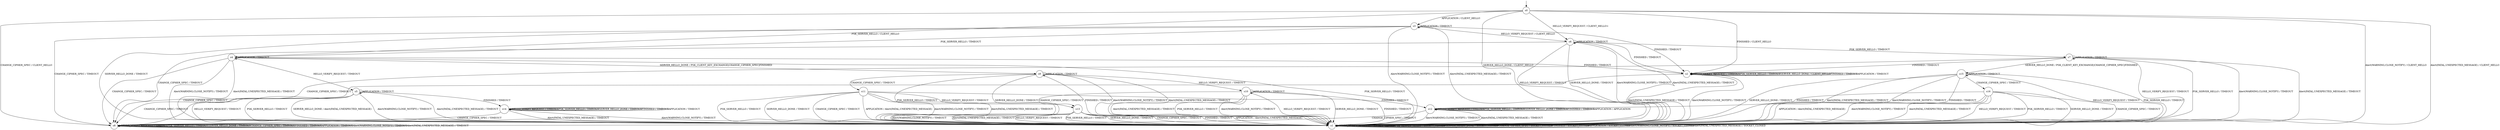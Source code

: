 digraph g {

	s0 [shape="circle" label="s0"];
	s1 [shape="circle" label="s1"];
	s2 [shape="circle" label="s2"];
	s3 [shape="circle" label="s3"];
	s4 [shape="circle" label="s4"];
	s5 [shape="circle" label="s5"];
	s6 [shape="circle" label="s6"];
	s7 [shape="circle" label="s7"];
	s8 [shape="circle" label="s8"];
	s9 [shape="circle" label="s9"];
	s10 [shape="circle" label="s10"];
	s11 [shape="circle" label="s11"];
	s12 [shape="circle" label="s12"];
	s13 [shape="circle" label="s13"];
	s14 [shape="circle" label="s14"];
	s15 [shape="circle" label="s15"];
	s16 [shape="circle" label="s16"];
	s0 -> s6 [label="HELLO_VERIFY_REQUEST / CLIENT_HELLO+"];
	s0 -> s4 [label="PSK_SERVER_HELLO / CLIENT_HELLO"];
	s0 -> s1 [label="SERVER_HELLO_DONE / CLIENT_HELLO"];
	s0 -> s8 [label="CHANGE_CIPHER_SPEC / CLIENT_HELLO"];
	s0 -> s2 [label="FINISHED / CLIENT_HELLO"];
	s0 -> s3 [label="APPLICATION / CLIENT_HELLO"];
	s0 -> s1 [label="Alert(WARNING,CLOSE_NOTIFY) / CLIENT_HELLO"];
	s0 -> s1 [label="Alert(FATAL,UNEXPECTED_MESSAGE) / CLIENT_HELLO"];
	s1 -> s1 [label="HELLO_VERIFY_REQUEST / SOCKET_CLOSED"];
	s1 -> s1 [label="PSK_SERVER_HELLO / SOCKET_CLOSED"];
	s1 -> s1 [label="SERVER_HELLO_DONE / SOCKET_CLOSED"];
	s1 -> s1 [label="CHANGE_CIPHER_SPEC / SOCKET_CLOSED"];
	s1 -> s1 [label="FINISHED / SOCKET_CLOSED"];
	s1 -> s1 [label="APPLICATION / SOCKET_CLOSED"];
	s1 -> s1 [label="Alert(WARNING,CLOSE_NOTIFY) / SOCKET_CLOSED"];
	s1 -> s1 [label="Alert(FATAL,UNEXPECTED_MESSAGE) / SOCKET_CLOSED"];
	s2 -> s2 [label="HELLO_VERIFY_REQUEST / TIMEOUT"];
	s2 -> s2 [label="PSK_SERVER_HELLO / TIMEOUT"];
	s2 -> s2 [label="SERVER_HELLO_DONE / CLIENT_HELLO"];
	s2 -> s8 [label="CHANGE_CIPHER_SPEC / TIMEOUT"];
	s2 -> s2 [label="FINISHED / TIMEOUT"];
	s2 -> s2 [label="APPLICATION / TIMEOUT"];
	s2 -> s1 [label="Alert(WARNING,CLOSE_NOTIFY) / TIMEOUT"];
	s2 -> s1 [label="Alert(FATAL,UNEXPECTED_MESSAGE) / TIMEOUT"];
	s3 -> s6 [label="HELLO_VERIFY_REQUEST / CLIENT_HELLO"];
	s3 -> s4 [label="PSK_SERVER_HELLO / TIMEOUT"];
	s3 -> s1 [label="SERVER_HELLO_DONE / TIMEOUT"];
	s3 -> s8 [label="CHANGE_CIPHER_SPEC / TIMEOUT"];
	s3 -> s2 [label="FINISHED / TIMEOUT"];
	s3 -> s3 [label="APPLICATION / TIMEOUT"];
	s3 -> s1 [label="Alert(WARNING,CLOSE_NOTIFY) / TIMEOUT"];
	s3 -> s1 [label="Alert(FATAL,UNEXPECTED_MESSAGE) / TIMEOUT"];
	s4 -> s5 [label="HELLO_VERIFY_REQUEST / TIMEOUT"];
	s4 -> s1 [label="PSK_SERVER_HELLO / TIMEOUT"];
	s4 -> s9 [label="SERVER_HELLO_DONE / PSK_CLIENT_KEY_EXCHANGE|CHANGE_CIPHER_SPEC|FINISHED"];
	s4 -> s8 [label="CHANGE_CIPHER_SPEC / TIMEOUT"];
	s4 -> s2 [label="FINISHED / TIMEOUT"];
	s4 -> s4 [label="APPLICATION / TIMEOUT"];
	s4 -> s1 [label="Alert(WARNING,CLOSE_NOTIFY) / TIMEOUT"];
	s4 -> s1 [label="Alert(FATAL,UNEXPECTED_MESSAGE) / TIMEOUT"];
	s5 -> s1 [label="HELLO_VERIFY_REQUEST / TIMEOUT"];
	s5 -> s1 [label="PSK_SERVER_HELLO / TIMEOUT"];
	s5 -> s1 [label="SERVER_HELLO_DONE / Alert(FATAL,UNEXPECTED_MESSAGE)"];
	s5 -> s8 [label="CHANGE_CIPHER_SPEC / TIMEOUT"];
	s5 -> s14 [label="FINISHED / TIMEOUT"];
	s5 -> s5 [label="APPLICATION / TIMEOUT"];
	s5 -> s1 [label="Alert(WARNING,CLOSE_NOTIFY) / TIMEOUT"];
	s5 -> s1 [label="Alert(FATAL,UNEXPECTED_MESSAGE) / TIMEOUT"];
	s6 -> s1 [label="HELLO_VERIFY_REQUEST / TIMEOUT"];
	s6 -> s7 [label="PSK_SERVER_HELLO / TIMEOUT"];
	s6 -> s1 [label="SERVER_HELLO_DONE / TIMEOUT"];
	s6 -> s8 [label="CHANGE_CIPHER_SPEC / TIMEOUT"];
	s6 -> s2 [label="FINISHED / TIMEOUT"];
	s6 -> s6 [label="APPLICATION / TIMEOUT"];
	s6 -> s1 [label="Alert(WARNING,CLOSE_NOTIFY) / TIMEOUT"];
	s6 -> s1 [label="Alert(FATAL,UNEXPECTED_MESSAGE) / TIMEOUT"];
	s7 -> s1 [label="HELLO_VERIFY_REQUEST / TIMEOUT"];
	s7 -> s1 [label="PSK_SERVER_HELLO / TIMEOUT"];
	s7 -> s15 [label="SERVER_HELLO_DONE / PSK_CLIENT_KEY_EXCHANGE|CHANGE_CIPHER_SPEC|FINISHED"];
	s7 -> s8 [label="CHANGE_CIPHER_SPEC / TIMEOUT"];
	s7 -> s2 [label="FINISHED / TIMEOUT"];
	s7 -> s7 [label="APPLICATION / TIMEOUT"];
	s7 -> s1 [label="Alert(WARNING,CLOSE_NOTIFY) / TIMEOUT"];
	s7 -> s1 [label="Alert(FATAL,UNEXPECTED_MESSAGE) / TIMEOUT"];
	s8 -> s8 [label="HELLO_VERIFY_REQUEST / TIMEOUT"];
	s8 -> s8 [label="PSK_SERVER_HELLO / TIMEOUT"];
	s8 -> s8 [label="SERVER_HELLO_DONE / TIMEOUT"];
	s8 -> s8 [label="CHANGE_CIPHER_SPEC / TIMEOUT"];
	s8 -> s8 [label="FINISHED / TIMEOUT"];
	s8 -> s8 [label="APPLICATION / TIMEOUT"];
	s8 -> s8 [label="Alert(WARNING,CLOSE_NOTIFY) / TIMEOUT"];
	s8 -> s8 [label="Alert(FATAL,UNEXPECTED_MESSAGE) / TIMEOUT"];
	s9 -> s10 [label="HELLO_VERIFY_REQUEST / TIMEOUT"];
	s9 -> s1 [label="PSK_SERVER_HELLO / TIMEOUT"];
	s9 -> s1 [label="SERVER_HELLO_DONE / TIMEOUT"];
	s9 -> s11 [label="CHANGE_CIPHER_SPEC / TIMEOUT"];
	s9 -> s1 [label="FINISHED / TIMEOUT"];
	s9 -> s9 [label="APPLICATION / TIMEOUT"];
	s9 -> s1 [label="Alert(WARNING,CLOSE_NOTIFY) / TIMEOUT"];
	s9 -> s1 [label="Alert(FATAL,UNEXPECTED_MESSAGE) / TIMEOUT"];
	s10 -> s1 [label="HELLO_VERIFY_REQUEST / TIMEOUT"];
	s10 -> s1 [label="PSK_SERVER_HELLO / TIMEOUT"];
	s10 -> s1 [label="SERVER_HELLO_DONE / TIMEOUT"];
	s10 -> s13 [label="CHANGE_CIPHER_SPEC / TIMEOUT"];
	s10 -> s1 [label="FINISHED / TIMEOUT"];
	s10 -> s10 [label="APPLICATION / TIMEOUT"];
	s10 -> s1 [label="Alert(WARNING,CLOSE_NOTIFY) / TIMEOUT"];
	s10 -> s1 [label="Alert(FATAL,UNEXPECTED_MESSAGE) / TIMEOUT"];
	s11 -> s13 [label="HELLO_VERIFY_REQUEST / TIMEOUT"];
	s11 -> s1 [label="PSK_SERVER_HELLO / TIMEOUT"];
	s11 -> s1 [label="SERVER_HELLO_DONE / TIMEOUT"];
	s11 -> s1 [label="CHANGE_CIPHER_SPEC / TIMEOUT"];
	s11 -> s12 [label="FINISHED / TIMEOUT"];
	s11 -> s1 [label="APPLICATION / Alert(FATAL,UNEXPECTED_MESSAGE)"];
	s11 -> s1 [label="Alert(WARNING,CLOSE_NOTIFY) / TIMEOUT"];
	s11 -> s1 [label="Alert(FATAL,UNEXPECTED_MESSAGE) / TIMEOUT"];
	s12 -> s12 [label="HELLO_VERIFY_REQUEST / TIMEOUT"];
	s12 -> s12 [label="PSK_SERVER_HELLO / TIMEOUT"];
	s12 -> s12 [label="SERVER_HELLO_DONE / TIMEOUT"];
	s12 -> s8 [label="CHANGE_CIPHER_SPEC / TIMEOUT"];
	s12 -> s12 [label="FINISHED / TIMEOUT"];
	s12 -> s12 [label="APPLICATION / APPLICATION"];
	s12 -> s1 [label="Alert(WARNING,CLOSE_NOTIFY) / TIMEOUT"];
	s12 -> s1 [label="Alert(FATAL,UNEXPECTED_MESSAGE) / TIMEOUT"];
	s13 -> s1 [label="HELLO_VERIFY_REQUEST / TIMEOUT"];
	s13 -> s1 [label="PSK_SERVER_HELLO / TIMEOUT"];
	s13 -> s1 [label="SERVER_HELLO_DONE / TIMEOUT"];
	s13 -> s1 [label="CHANGE_CIPHER_SPEC / TIMEOUT"];
	s13 -> s1 [label="FINISHED / TIMEOUT"];
	s13 -> s1 [label="APPLICATION / Alert(FATAL,UNEXPECTED_MESSAGE)"];
	s13 -> s1 [label="Alert(WARNING,CLOSE_NOTIFY) / TIMEOUT"];
	s13 -> s1 [label="Alert(FATAL,UNEXPECTED_MESSAGE) / TIMEOUT"];
	s14 -> s14 [label="HELLO_VERIFY_REQUEST / TIMEOUT"];
	s14 -> s14 [label="PSK_SERVER_HELLO / TIMEOUT"];
	s14 -> s14 [label="SERVER_HELLO_DONE / TIMEOUT"];
	s14 -> s8 [label="CHANGE_CIPHER_SPEC / TIMEOUT"];
	s14 -> s14 [label="FINISHED / TIMEOUT"];
	s14 -> s14 [label="APPLICATION / TIMEOUT"];
	s14 -> s1 [label="Alert(WARNING,CLOSE_NOTIFY) / TIMEOUT"];
	s14 -> s1 [label="Alert(FATAL,UNEXPECTED_MESSAGE) / TIMEOUT"];
	s15 -> s1 [label="HELLO_VERIFY_REQUEST / TIMEOUT"];
	s15 -> s1 [label="PSK_SERVER_HELLO / TIMEOUT"];
	s15 -> s1 [label="SERVER_HELLO_DONE / TIMEOUT"];
	s15 -> s16 [label="CHANGE_CIPHER_SPEC / TIMEOUT"];
	s15 -> s1 [label="FINISHED / TIMEOUT"];
	s15 -> s15 [label="APPLICATION / TIMEOUT"];
	s15 -> s1 [label="Alert(WARNING,CLOSE_NOTIFY) / TIMEOUT"];
	s15 -> s1 [label="Alert(FATAL,UNEXPECTED_MESSAGE) / TIMEOUT"];
	s16 -> s1 [label="HELLO_VERIFY_REQUEST / TIMEOUT"];
	s16 -> s1 [label="PSK_SERVER_HELLO / TIMEOUT"];
	s16 -> s1 [label="SERVER_HELLO_DONE / TIMEOUT"];
	s16 -> s1 [label="CHANGE_CIPHER_SPEC / TIMEOUT"];
	s16 -> s12 [label="FINISHED / TIMEOUT"];
	s16 -> s1 [label="APPLICATION / Alert(FATAL,UNEXPECTED_MESSAGE)"];
	s16 -> s1 [label="Alert(WARNING,CLOSE_NOTIFY) / TIMEOUT"];
	s16 -> s1 [label="Alert(FATAL,UNEXPECTED_MESSAGE) / TIMEOUT"];

__start0 [label="" shape="none" width="0" height="0"];
__start0 -> s0;

}
